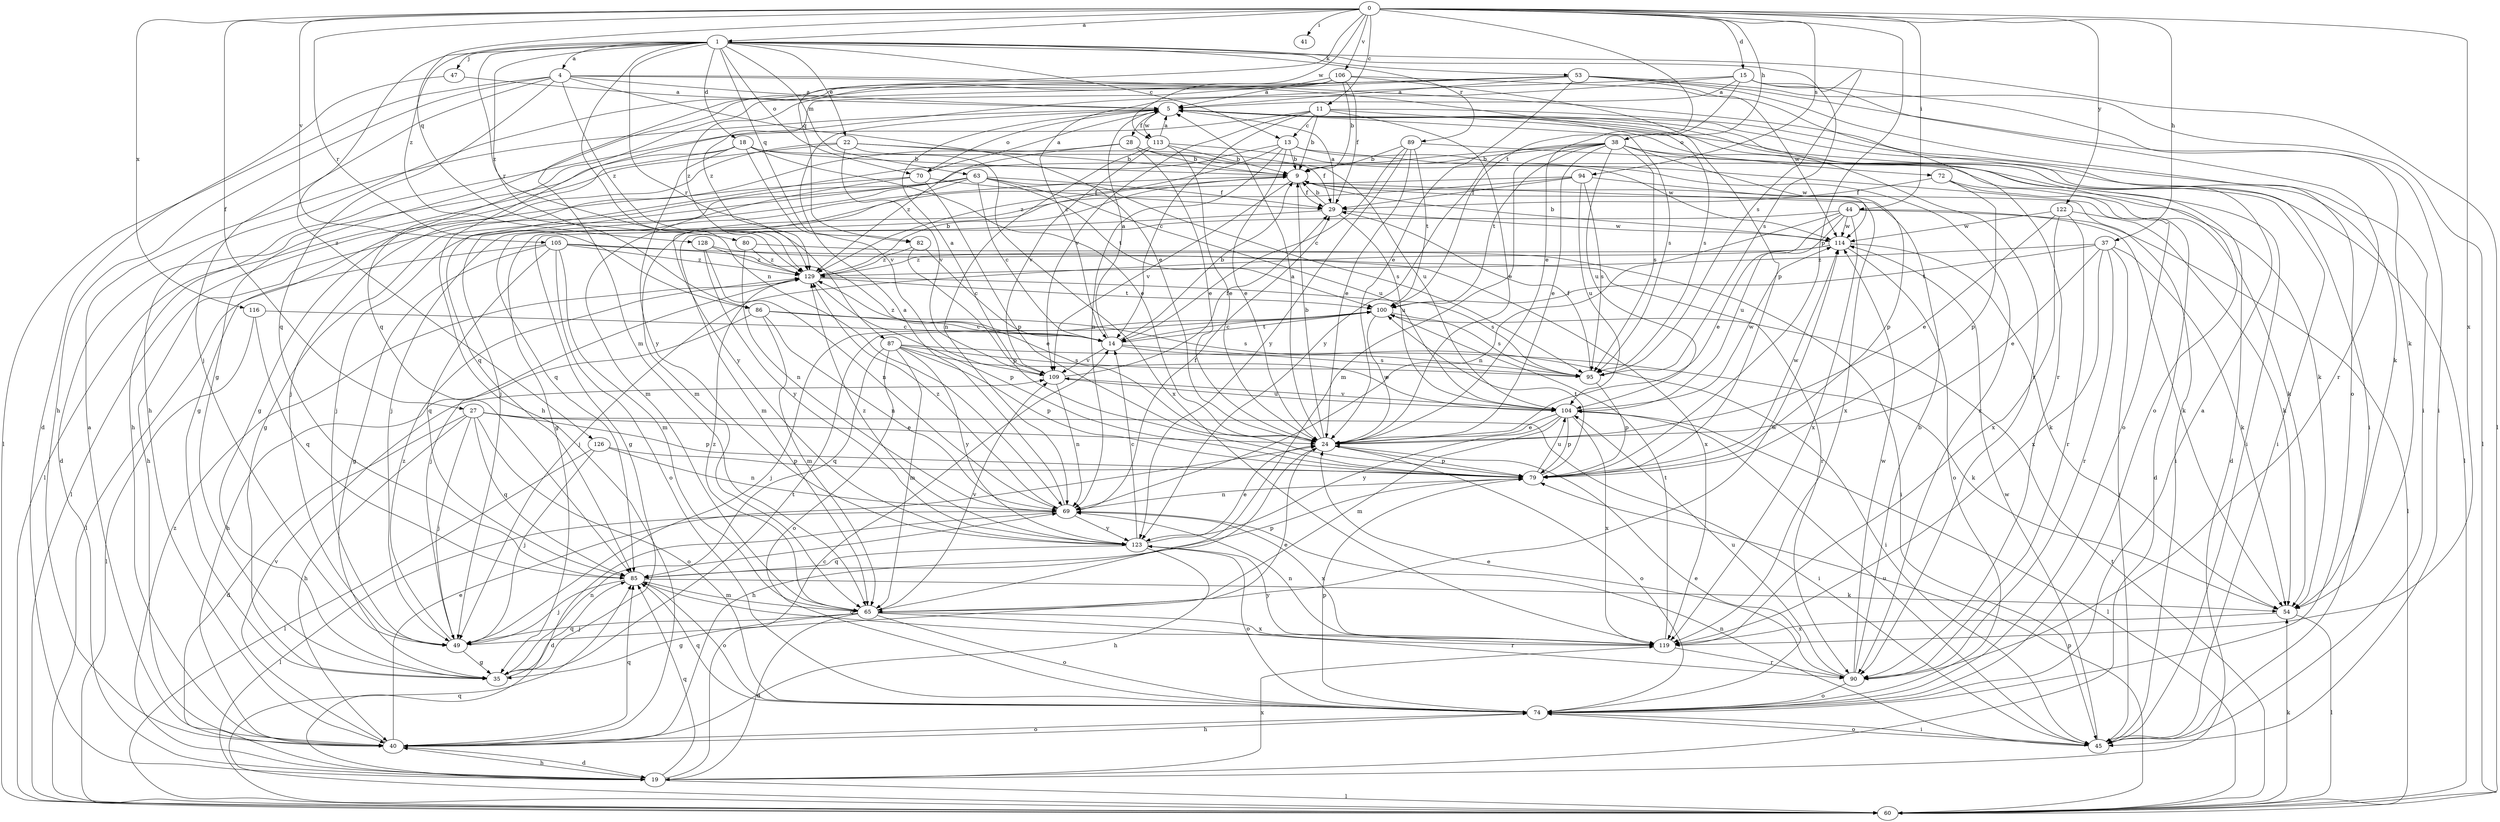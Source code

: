 strict digraph  {
0;
1;
4;
5;
9;
11;
13;
14;
15;
18;
19;
22;
24;
27;
28;
29;
35;
37;
38;
40;
41;
44;
45;
47;
49;
53;
54;
60;
63;
65;
69;
70;
72;
74;
79;
80;
82;
85;
86;
87;
89;
90;
94;
95;
100;
104;
105;
106;
109;
113;
114;
116;
119;
122;
123;
126;
128;
129;
0 -> 1  [label=a];
0 -> 11  [label=c];
0 -> 15  [label=d];
0 -> 27  [label=f];
0 -> 37  [label=h];
0 -> 38  [label=h];
0 -> 41  [label=i];
0 -> 44  [label=i];
0 -> 79  [label=p];
0 -> 80  [label=q];
0 -> 82  [label=q];
0 -> 86  [label=r];
0 -> 94  [label=s];
0 -> 100  [label=t];
0 -> 105  [label=v];
0 -> 106  [label=v];
0 -> 113  [label=w];
0 -> 116  [label=x];
0 -> 119  [label=x];
0 -> 122  [label=y];
1 -> 4  [label=a];
1 -> 13  [label=c];
1 -> 18  [label=d];
1 -> 22  [label=e];
1 -> 47  [label=j];
1 -> 53  [label=k];
1 -> 60  [label=l];
1 -> 63  [label=m];
1 -> 69  [label=n];
1 -> 70  [label=o];
1 -> 82  [label=q];
1 -> 86  [label=r];
1 -> 87  [label=r];
1 -> 89  [label=r];
1 -> 95  [label=s];
1 -> 126  [label=z];
1 -> 128  [label=z];
1 -> 129  [label=z];
4 -> 5  [label=a];
4 -> 24  [label=e];
4 -> 40  [label=h];
4 -> 45  [label=i];
4 -> 49  [label=j];
4 -> 60  [label=l];
4 -> 85  [label=q];
4 -> 90  [label=r];
4 -> 129  [label=z];
5 -> 28  [label=f];
5 -> 54  [label=k];
5 -> 60  [label=l];
5 -> 70  [label=o];
5 -> 72  [label=o];
5 -> 74  [label=o];
5 -> 95  [label=s];
5 -> 113  [label=w];
9 -> 29  [label=f];
9 -> 45  [label=i];
9 -> 49  [label=j];
9 -> 65  [label=m];
9 -> 109  [label=v];
9 -> 119  [label=x];
11 -> 9  [label=b];
11 -> 13  [label=c];
11 -> 14  [label=c];
11 -> 24  [label=e];
11 -> 40  [label=h];
11 -> 45  [label=i];
11 -> 95  [label=s];
11 -> 109  [label=v];
13 -> 9  [label=b];
13 -> 24  [label=e];
13 -> 54  [label=k];
13 -> 69  [label=n];
13 -> 74  [label=o];
13 -> 85  [label=q];
13 -> 129  [label=z];
14 -> 5  [label=a];
14 -> 9  [label=b];
14 -> 45  [label=i];
14 -> 95  [label=s];
14 -> 100  [label=t];
14 -> 109  [label=v];
14 -> 129  [label=z];
15 -> 5  [label=a];
15 -> 14  [label=c];
15 -> 24  [label=e];
15 -> 40  [label=h];
15 -> 54  [label=k];
15 -> 90  [label=r];
15 -> 95  [label=s];
18 -> 9  [label=b];
18 -> 19  [label=d];
18 -> 24  [label=e];
18 -> 35  [label=g];
18 -> 109  [label=v];
18 -> 114  [label=w];
18 -> 123  [label=y];
19 -> 14  [label=c];
19 -> 40  [label=h];
19 -> 60  [label=l];
19 -> 85  [label=q];
19 -> 119  [label=x];
19 -> 129  [label=z];
22 -> 9  [label=b];
22 -> 35  [label=g];
22 -> 60  [label=l];
22 -> 104  [label=u];
22 -> 109  [label=v];
22 -> 119  [label=x];
24 -> 5  [label=a];
24 -> 9  [label=b];
24 -> 40  [label=h];
24 -> 74  [label=o];
24 -> 79  [label=p];
27 -> 19  [label=d];
27 -> 24  [label=e];
27 -> 40  [label=h];
27 -> 45  [label=i];
27 -> 49  [label=j];
27 -> 74  [label=o];
27 -> 79  [label=p];
27 -> 85  [label=q];
28 -> 9  [label=b];
28 -> 24  [label=e];
28 -> 29  [label=f];
28 -> 49  [label=j];
28 -> 129  [label=z];
29 -> 5  [label=a];
29 -> 9  [label=b];
29 -> 65  [label=m];
29 -> 104  [label=u];
29 -> 114  [label=w];
35 -> 69  [label=n];
35 -> 85  [label=q];
35 -> 100  [label=t];
37 -> 24  [label=e];
37 -> 45  [label=i];
37 -> 54  [label=k];
37 -> 90  [label=r];
37 -> 100  [label=t];
37 -> 119  [label=x];
37 -> 129  [label=z];
38 -> 9  [label=b];
38 -> 19  [label=d];
38 -> 24  [label=e];
38 -> 45  [label=i];
38 -> 49  [label=j];
38 -> 65  [label=m];
38 -> 95  [label=s];
38 -> 100  [label=t];
38 -> 104  [label=u];
38 -> 114  [label=w];
38 -> 123  [label=y];
40 -> 5  [label=a];
40 -> 19  [label=d];
40 -> 24  [label=e];
40 -> 74  [label=o];
40 -> 85  [label=q];
40 -> 109  [label=v];
44 -> 24  [label=e];
44 -> 35  [label=g];
44 -> 54  [label=k];
44 -> 60  [label=l];
44 -> 69  [label=n];
44 -> 104  [label=u];
44 -> 114  [label=w];
44 -> 119  [label=x];
45 -> 69  [label=n];
45 -> 74  [label=o];
45 -> 104  [label=u];
45 -> 114  [label=w];
47 -> 5  [label=a];
47 -> 19  [label=d];
49 -> 24  [label=e];
49 -> 35  [label=g];
49 -> 129  [label=z];
53 -> 5  [label=a];
53 -> 24  [label=e];
53 -> 35  [label=g];
53 -> 45  [label=i];
53 -> 60  [label=l];
53 -> 74  [label=o];
53 -> 85  [label=q];
53 -> 90  [label=r];
53 -> 129  [label=z];
54 -> 60  [label=l];
54 -> 119  [label=x];
60 -> 54  [label=k];
60 -> 79  [label=p];
60 -> 85  [label=q];
60 -> 100  [label=t];
63 -> 14  [label=c];
63 -> 29  [label=f];
63 -> 35  [label=g];
63 -> 40  [label=h];
63 -> 49  [label=j];
63 -> 95  [label=s];
63 -> 100  [label=t];
63 -> 104  [label=u];
63 -> 123  [label=y];
65 -> 19  [label=d];
65 -> 35  [label=g];
65 -> 49  [label=j];
65 -> 74  [label=o];
65 -> 90  [label=r];
65 -> 109  [label=v];
65 -> 114  [label=w];
65 -> 119  [label=x];
65 -> 129  [label=z];
69 -> 5  [label=a];
69 -> 19  [label=d];
69 -> 29  [label=f];
69 -> 60  [label=l];
69 -> 119  [label=x];
69 -> 123  [label=y];
69 -> 129  [label=z];
70 -> 5  [label=a];
70 -> 29  [label=f];
70 -> 60  [label=l];
70 -> 65  [label=m];
70 -> 79  [label=p];
72 -> 19  [label=d];
72 -> 29  [label=f];
72 -> 54  [label=k];
72 -> 79  [label=p];
74 -> 5  [label=a];
74 -> 24  [label=e];
74 -> 40  [label=h];
74 -> 45  [label=i];
74 -> 79  [label=p];
74 -> 85  [label=q];
79 -> 69  [label=n];
79 -> 100  [label=t];
79 -> 104  [label=u];
79 -> 114  [label=w];
80 -> 45  [label=i];
80 -> 69  [label=n];
80 -> 129  [label=z];
82 -> 14  [label=c];
82 -> 79  [label=p];
82 -> 129  [label=z];
85 -> 49  [label=j];
85 -> 54  [label=k];
85 -> 65  [label=m];
85 -> 74  [label=o];
85 -> 79  [label=p];
86 -> 14  [label=c];
86 -> 40  [label=h];
86 -> 65  [label=m];
86 -> 69  [label=n];
86 -> 95  [label=s];
87 -> 54  [label=k];
87 -> 65  [label=m];
87 -> 74  [label=o];
87 -> 79  [label=p];
87 -> 85  [label=q];
87 -> 95  [label=s];
87 -> 104  [label=u];
87 -> 123  [label=y];
89 -> 9  [label=b];
89 -> 14  [label=c];
89 -> 24  [label=e];
89 -> 45  [label=i];
89 -> 100  [label=t];
89 -> 123  [label=y];
90 -> 9  [label=b];
90 -> 24  [label=e];
90 -> 74  [label=o];
90 -> 104  [label=u];
90 -> 114  [label=w];
94 -> 29  [label=f];
94 -> 35  [label=g];
94 -> 79  [label=p];
94 -> 85  [label=q];
94 -> 95  [label=s];
94 -> 104  [label=u];
95 -> 29  [label=f];
95 -> 79  [label=p];
100 -> 14  [label=c];
100 -> 24  [label=e];
100 -> 49  [label=j];
100 -> 95  [label=s];
104 -> 24  [label=e];
104 -> 60  [label=l];
104 -> 65  [label=m];
104 -> 79  [label=p];
104 -> 109  [label=v];
104 -> 114  [label=w];
104 -> 119  [label=x];
104 -> 123  [label=y];
105 -> 24  [label=e];
105 -> 35  [label=g];
105 -> 60  [label=l];
105 -> 65  [label=m];
105 -> 74  [label=o];
105 -> 85  [label=q];
105 -> 90  [label=r];
105 -> 129  [label=z];
106 -> 5  [label=a];
106 -> 9  [label=b];
106 -> 29  [label=f];
106 -> 40  [label=h];
106 -> 65  [label=m];
106 -> 79  [label=p];
106 -> 114  [label=w];
106 -> 129  [label=z];
109 -> 5  [label=a];
109 -> 29  [label=f];
109 -> 69  [label=n];
109 -> 104  [label=u];
113 -> 5  [label=a];
113 -> 9  [label=b];
113 -> 24  [label=e];
113 -> 69  [label=n];
113 -> 90  [label=r];
113 -> 109  [label=v];
114 -> 9  [label=b];
114 -> 49  [label=j];
114 -> 54  [label=k];
114 -> 74  [label=o];
114 -> 129  [label=z];
116 -> 14  [label=c];
116 -> 60  [label=l];
116 -> 85  [label=q];
119 -> 69  [label=n];
119 -> 85  [label=q];
119 -> 90  [label=r];
119 -> 100  [label=t];
119 -> 123  [label=y];
122 -> 24  [label=e];
122 -> 54  [label=k];
122 -> 90  [label=r];
122 -> 114  [label=w];
122 -> 119  [label=x];
123 -> 14  [label=c];
123 -> 24  [label=e];
123 -> 40  [label=h];
123 -> 74  [label=o];
123 -> 85  [label=q];
123 -> 129  [label=z];
126 -> 49  [label=j];
126 -> 60  [label=l];
126 -> 69  [label=n];
126 -> 79  [label=p];
128 -> 69  [label=n];
128 -> 119  [label=x];
128 -> 123  [label=y];
128 -> 129  [label=z];
129 -> 9  [label=b];
129 -> 49  [label=j];
129 -> 79  [label=p];
129 -> 95  [label=s];
129 -> 100  [label=t];
}
